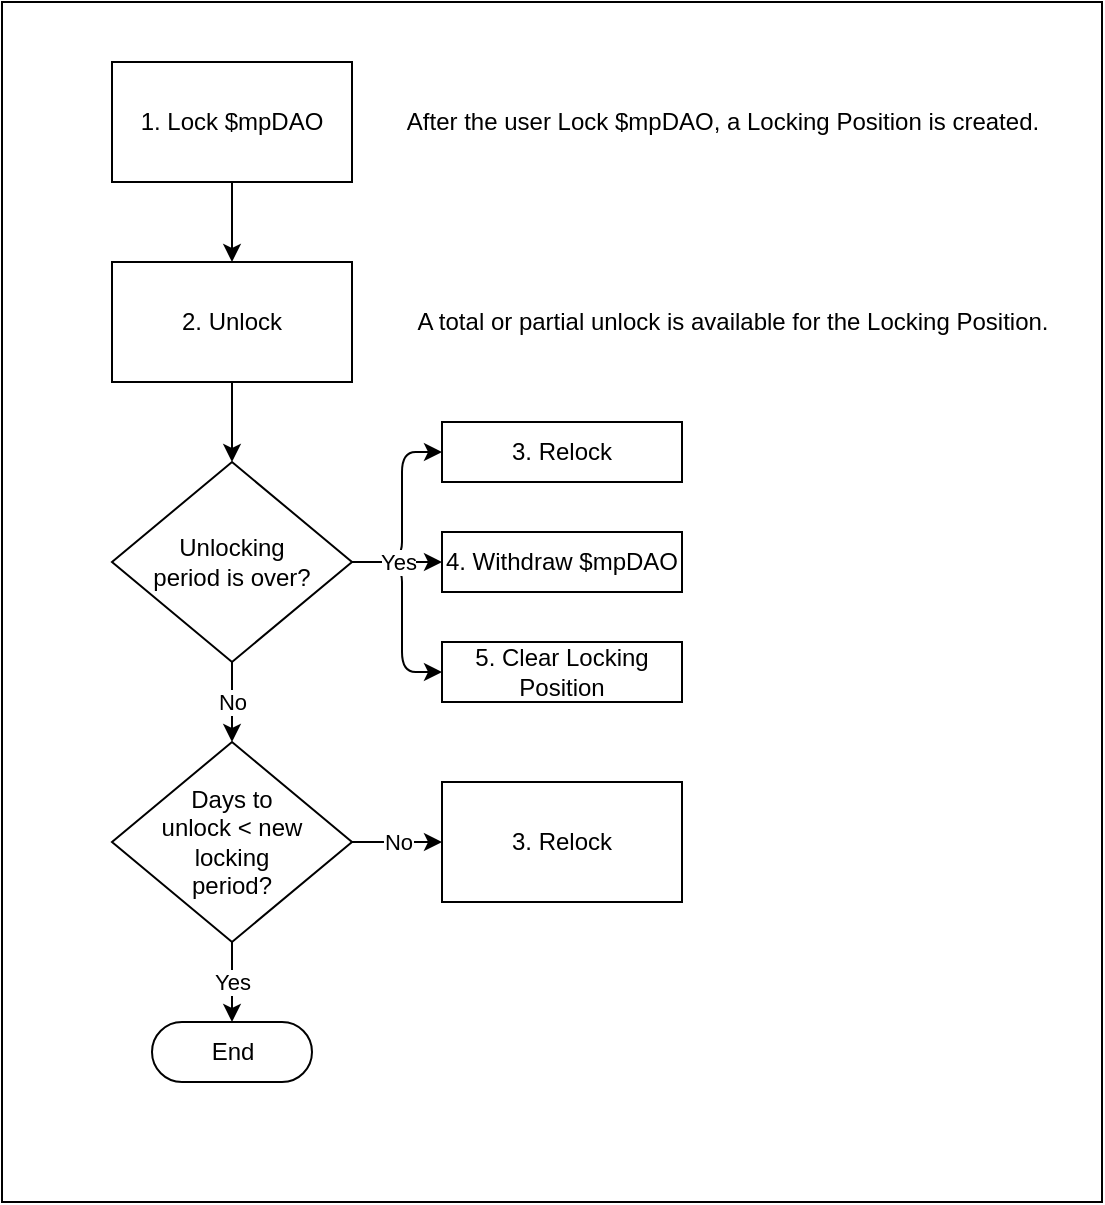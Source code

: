 <mxfile>
    <diagram id="vxaS65y2BkFXDN_KyCqs" name="Page-1">
        <mxGraphModel dx="680" dy="656" grid="1" gridSize="10" guides="1" tooltips="1" connect="1" arrows="1" fold="1" page="1" pageScale="1" pageWidth="850" pageHeight="1100" math="0" shadow="0">
            <root>
                <mxCell id="0"/>
                <mxCell id="1" parent="0"/>
                <mxCell id="2" value="" style="rounded=0;whiteSpace=wrap;html=1;fillColor=#FFFFFF;fontStyle=0" parent="1" vertex="1">
                    <mxGeometry x="70" y="150" width="550" height="600" as="geometry"/>
                </mxCell>
                <mxCell id="3" value="" style="edgeStyle=none;html=1;strokeColor=#000000;" parent="1" source="4" target="6" edge="1">
                    <mxGeometry relative="1" as="geometry"/>
                </mxCell>
                <mxCell id="4" value="&lt;font color=&quot;#000000&quot;&gt;1. Lock $mpDAO&lt;/font&gt;" style="whiteSpace=wrap;html=1;fillColor=#FFFFFF;strokeColor=#000000;" parent="1" vertex="1">
                    <mxGeometry x="125" y="180" width="120" height="60" as="geometry"/>
                </mxCell>
                <mxCell id="5" value="" style="edgeStyle=none;html=1;strokeColor=#000000;" parent="1" source="6" edge="1">
                    <mxGeometry relative="1" as="geometry">
                        <mxPoint x="185" y="380" as="targetPoint"/>
                    </mxGeometry>
                </mxCell>
                <mxCell id="6" value="&lt;font color=&quot;#000000&quot;&gt;2. Unlock&lt;/font&gt;" style="whiteSpace=wrap;html=1;fillColor=#FFFFFF;strokeColor=#000000;" parent="1" vertex="1">
                    <mxGeometry x="125" y="280" width="120" height="60" as="geometry"/>
                </mxCell>
                <mxCell id="8" value="&lt;font color=&quot;#000000&quot; style=&quot;background-color: rgb(255 , 255 , 255)&quot;&gt;After the user Lock $mpDAO, a Locking Position is created.&lt;br&gt;&lt;/font&gt;" style="text;html=1;resizable=0;autosize=1;align=center;verticalAlign=middle;points=[];fillColor=none;strokeColor=none;rounded=0;" parent="1" vertex="1">
                    <mxGeometry x="270" y="200" width="320" height="20" as="geometry"/>
                </mxCell>
                <mxCell id="9" value="&lt;font color=&quot;#000000&quot; style=&quot;background-color: rgb(255 , 255 , 255)&quot;&gt;A total or partial unlock is available for the Locking Position.&lt;br&gt;&lt;/font&gt;" style="text;html=1;resizable=0;autosize=1;align=center;verticalAlign=middle;points=[];fillColor=none;strokeColor=none;rounded=0;" parent="1" vertex="1">
                    <mxGeometry x="270" y="300" width="330" height="20" as="geometry"/>
                </mxCell>
                <mxCell id="12" value="&lt;font color=&quot;#000000&quot;&gt;Unlocking &lt;br&gt;period is over?&lt;/font&gt;" style="rhombus;whiteSpace=wrap;html=1;fillColor=#FFFFFF;strokeColor=#000000;" parent="1" vertex="1">
                    <mxGeometry x="125" y="380" width="120" height="100" as="geometry"/>
                </mxCell>
                <mxCell id="13" value="&lt;font color=&quot;#000000&quot;&gt;Days to&lt;br&gt;unlock &amp;lt; new &lt;br&gt;locking &lt;br&gt;period?&lt;br&gt;&lt;/font&gt;" style="rhombus;whiteSpace=wrap;html=1;fillColor=#FFFFFF;strokeColor=#000000;" parent="1" vertex="1">
                    <mxGeometry x="125" y="520" width="120" height="100" as="geometry"/>
                </mxCell>
                <mxCell id="15" value="No" style="edgeStyle=none;html=1;strokeColor=#000000;entryX=0.5;entryY=0;entryDx=0;entryDy=0;exitX=0.5;exitY=1;exitDx=0;exitDy=0;fontColor=#000000;labelBackgroundColor=#FFFFFF;" parent="1" source="12" target="13" edge="1">
                    <mxGeometry relative="1" as="geometry">
                        <mxPoint x="195" y="350" as="sourcePoint"/>
                        <mxPoint x="195" y="390" as="targetPoint"/>
                    </mxGeometry>
                </mxCell>
                <mxCell id="17" value="Yes" style="edgeStyle=none;html=1;strokeColor=#000000;entryX=0.5;entryY=0;entryDx=0;entryDy=0;labelBackgroundColor=#FFFFFF;fontColor=#000000;exitX=0.5;exitY=1;exitDx=0;exitDy=0;" parent="1" source="13" edge="1">
                    <mxGeometry relative="1" as="geometry">
                        <mxPoint x="195" y="490" as="sourcePoint"/>
                        <mxPoint x="185" y="660" as="targetPoint"/>
                    </mxGeometry>
                </mxCell>
                <mxCell id="19" value="&lt;font color=&quot;#000000&quot;&gt;3. Relock&lt;br&gt;&lt;/font&gt;" style="whiteSpace=wrap;html=1;fillColor=#FFFFFF;strokeColor=#000000;" parent="1" vertex="1">
                    <mxGeometry x="290" y="540" width="120" height="60" as="geometry"/>
                </mxCell>
                <mxCell id="20" value="No" style="edgeStyle=none;html=1;strokeColor=#000000;entryX=0;entryY=0.5;entryDx=0;entryDy=0;exitX=1;exitY=0.5;exitDx=0;exitDy=0;labelBackgroundColor=#FFFFFF;fontColor=#000000;" parent="1" source="13" target="19" edge="1">
                    <mxGeometry relative="1" as="geometry">
                        <mxPoint x="195.0" y="350" as="sourcePoint"/>
                        <mxPoint x="195.0" y="390" as="targetPoint"/>
                    </mxGeometry>
                </mxCell>
                <mxCell id="21" value="&lt;font color=&quot;#000000&quot;&gt;3. Relock&lt;br&gt;&lt;/font&gt;" style="whiteSpace=wrap;html=1;fillColor=#FFFFFF;strokeColor=#000000;" parent="1" vertex="1">
                    <mxGeometry x="290" y="360" width="120" height="30" as="geometry"/>
                </mxCell>
                <mxCell id="22" value="&lt;font color=&quot;#000000&quot;&gt;4. Withdraw $mpDAO&lt;br&gt;&lt;/font&gt;" style="whiteSpace=wrap;html=1;fillColor=#FFFFFF;strokeColor=#000000;" parent="1" vertex="1">
                    <mxGeometry x="290" y="415" width="120" height="30" as="geometry"/>
                </mxCell>
                <mxCell id="23" value="&lt;font color=&quot;#000000&quot;&gt;5. Clear Locking Position&lt;br&gt;&lt;/font&gt;" style="whiteSpace=wrap;html=1;fillColor=#FFFFFF;strokeColor=#000000;" parent="1" vertex="1">
                    <mxGeometry x="290" y="470" width="120" height="30" as="geometry"/>
                </mxCell>
                <mxCell id="24" value="" style="edgeStyle=none;html=1;strokeColor=#000000;entryX=0;entryY=0.5;entryDx=0;entryDy=0;exitX=1;exitY=0.5;exitDx=0;exitDy=0;" parent="1" source="12" target="23" edge="1">
                    <mxGeometry relative="1" as="geometry">
                        <mxPoint x="195" y="350" as="sourcePoint"/>
                        <mxPoint x="195" y="390" as="targetPoint"/>
                        <Array as="points">
                            <mxPoint x="270" y="430"/>
                            <mxPoint x="270" y="485"/>
                        </Array>
                    </mxGeometry>
                </mxCell>
                <mxCell id="26" value="" style="edgeStyle=none;html=1;strokeColor=#000000;entryX=0;entryY=0.5;entryDx=0;entryDy=0;exitX=1;exitY=0.5;exitDx=0;exitDy=0;" parent="1" source="12" target="21" edge="1">
                    <mxGeometry relative="1" as="geometry">
                        <mxPoint x="215" y="370" as="sourcePoint"/>
                        <mxPoint x="215" y="410" as="targetPoint"/>
                        <Array as="points">
                            <mxPoint x="270" y="430"/>
                            <mxPoint x="270" y="375"/>
                        </Array>
                    </mxGeometry>
                </mxCell>
                <mxCell id="25" value="Yes" style="edgeStyle=none;html=1;strokeColor=#000000;exitX=1;exitY=0.5;exitDx=0;exitDy=0;entryX=0;entryY=0.5;entryDx=0;entryDy=0;fontColor=#000000;labelBackgroundColor=#FFFFFF;" parent="1" source="12" target="22" edge="1">
                    <mxGeometry relative="1" as="geometry">
                        <mxPoint x="205" y="360" as="sourcePoint"/>
                        <mxPoint x="205" y="400" as="targetPoint"/>
                    </mxGeometry>
                </mxCell>
                <mxCell id="27" value="End" style="html=1;dashed=0;whitespace=wrap;shape=mxgraph.dfd.start;fillColor=#FFFFFF;strokeColor=#000000;fontColor=#000000;" parent="1" vertex="1">
                    <mxGeometry x="145" y="660" width="80" height="30" as="geometry"/>
                </mxCell>
            </root>
        </mxGraphModel>
    </diagram>
</mxfile>